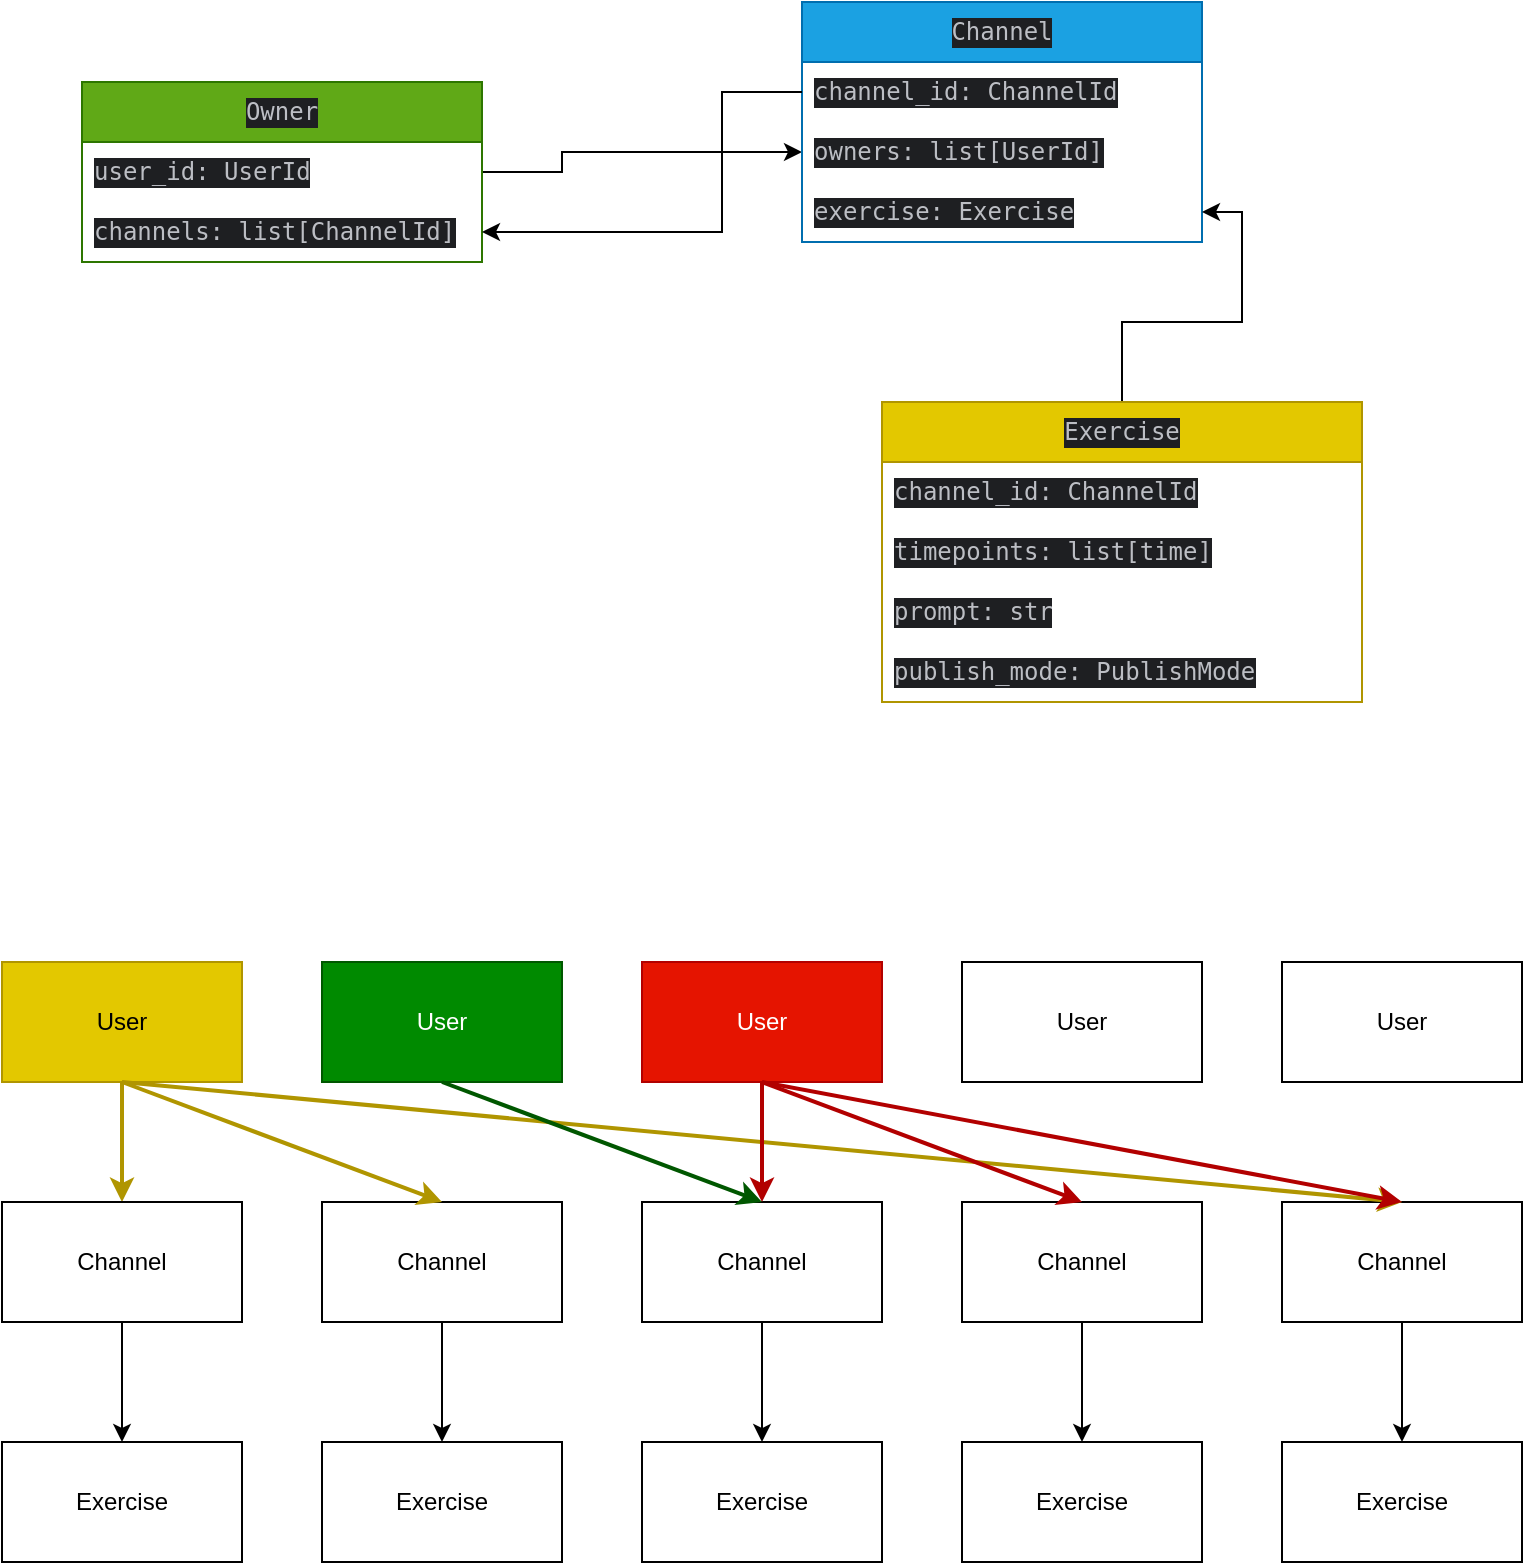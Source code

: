 <mxfile version="21.5.2" type="github" pages="2">
  <diagram name="Страница 1" id="yXr0mR93wVBfhwKuN5HS">
    <mxGraphModel dx="1674" dy="796" grid="1" gridSize="10" guides="1" tooltips="1" connect="1" arrows="1" fold="1" page="1" pageScale="1" pageWidth="850" pageHeight="1100" math="0" shadow="0">
      <root>
        <mxCell id="0" />
        <mxCell id="1" parent="0" />
        <mxCell id="euxqpTEVw3-FXmd7gxR3-10" style="edgeStyle=orthogonalEdgeStyle;rounded=0;orthogonalLoop=1;jettySize=auto;html=1;entryX=0;entryY=0.5;entryDx=0;entryDy=0;" parent="1" source="euxqpTEVw3-FXmd7gxR3-1" target="euxqpTEVw3-FXmd7gxR3-7" edge="1">
          <mxGeometry relative="1" as="geometry">
            <Array as="points">
              <mxPoint x="320" y="125" />
              <mxPoint x="320" y="115" />
            </Array>
          </mxGeometry>
        </mxCell>
        <mxCell id="euxqpTEVw3-FXmd7gxR3-1" value="&lt;div style=&quot;background-color: rgb(30, 31, 34); color: rgb(188, 190, 196); font-family: &amp;quot;JetBrains Mono&amp;quot;, monospace;&quot;&gt;Owner&lt;/div&gt;" style="swimlane;fontStyle=0;childLayout=stackLayout;horizontal=1;startSize=30;horizontalStack=0;resizeParent=1;resizeParentMax=0;resizeLast=0;collapsible=1;marginBottom=0;whiteSpace=wrap;html=1;fillColor=#60a917;fontColor=#ffffff;strokeColor=#2D7600;" parent="1" vertex="1">
          <mxGeometry x="80" y="80" width="200" height="90" as="geometry" />
        </mxCell>
        <mxCell id="euxqpTEVw3-FXmd7gxR3-2" value="&lt;div style=&quot;background-color: rgb(30, 31, 34); color: rgb(188, 190, 196); font-family: &amp;quot;JetBrains Mono&amp;quot;, monospace;&quot;&gt;user_id: UserId&lt;/div&gt;" style="text;strokeColor=none;fillColor=none;align=left;verticalAlign=middle;spacingLeft=4;spacingRight=4;overflow=hidden;points=[[0,0.5],[1,0.5]];portConstraint=eastwest;rotatable=0;whiteSpace=wrap;html=1;" parent="euxqpTEVw3-FXmd7gxR3-1" vertex="1">
          <mxGeometry y="30" width="200" height="30" as="geometry" />
        </mxCell>
        <mxCell id="euxqpTEVw3-FXmd7gxR3-3" value="&lt;div style=&quot;background-color: rgb(30, 31, 34); color: rgb(188, 190, 196); font-family: &amp;quot;JetBrains Mono&amp;quot;, monospace;&quot;&gt;channels: list[ChannelId]&lt;/div&gt;" style="text;strokeColor=none;fillColor=none;align=left;verticalAlign=middle;spacingLeft=4;spacingRight=4;overflow=hidden;points=[[0,0.5],[1,0.5]];portConstraint=eastwest;rotatable=0;whiteSpace=wrap;html=1;" parent="euxqpTEVw3-FXmd7gxR3-1" vertex="1">
          <mxGeometry y="60" width="200" height="30" as="geometry" />
        </mxCell>
        <mxCell id="euxqpTEVw3-FXmd7gxR3-5" value="&lt;div style=&quot;background-color: rgb(30, 31, 34); color: rgb(188, 190, 196); font-family: &amp;quot;JetBrains Mono&amp;quot;, monospace;&quot;&gt;Channel&lt;/div&gt;" style="swimlane;fontStyle=0;childLayout=stackLayout;horizontal=1;startSize=30;horizontalStack=0;resizeParent=1;resizeParentMax=0;resizeLast=0;collapsible=1;marginBottom=0;whiteSpace=wrap;html=1;fillColor=#1ba1e2;fontColor=#ffffff;strokeColor=#006EAF;" parent="1" vertex="1">
          <mxGeometry x="440" y="40" width="200" height="120" as="geometry" />
        </mxCell>
        <mxCell id="euxqpTEVw3-FXmd7gxR3-6" value="&lt;div style=&quot;background-color: rgb(30, 31, 34); color: rgb(188, 190, 196); font-family: &amp;quot;JetBrains Mono&amp;quot;, monospace;&quot;&gt;channel_id: ChannelId&lt;/div&gt;" style="text;strokeColor=none;fillColor=none;align=left;verticalAlign=middle;spacingLeft=4;spacingRight=4;overflow=hidden;points=[[0,0.5],[1,0.5]];portConstraint=eastwest;rotatable=0;whiteSpace=wrap;html=1;" parent="euxqpTEVw3-FXmd7gxR3-5" vertex="1">
          <mxGeometry y="30" width="200" height="30" as="geometry" />
        </mxCell>
        <mxCell id="euxqpTEVw3-FXmd7gxR3-7" value="&lt;div style=&quot;background-color: rgb(30, 31, 34); color: rgb(188, 190, 196); font-family: &amp;quot;JetBrains Mono&amp;quot;, monospace;&quot;&gt;owners: list[UserId]&lt;/div&gt;" style="text;strokeColor=none;fillColor=none;align=left;verticalAlign=middle;spacingLeft=4;spacingRight=4;overflow=hidden;points=[[0,0.5],[1,0.5]];portConstraint=eastwest;rotatable=0;whiteSpace=wrap;html=1;" parent="euxqpTEVw3-FXmd7gxR3-5" vertex="1">
          <mxGeometry y="60" width="200" height="30" as="geometry" />
        </mxCell>
        <mxCell id="euxqpTEVw3-FXmd7gxR3-8" value="&lt;div style=&quot;background-color: rgb(30, 31, 34); color: rgb(188, 190, 196); font-family: &amp;quot;JetBrains Mono&amp;quot;, monospace;&quot;&gt;exercise: Exercise&lt;/div&gt;" style="text;strokeColor=none;fillColor=none;align=left;verticalAlign=middle;spacingLeft=4;spacingRight=4;overflow=hidden;points=[[0,0.5],[1,0.5]];portConstraint=eastwest;rotatable=0;whiteSpace=wrap;html=1;" parent="euxqpTEVw3-FXmd7gxR3-5" vertex="1">
          <mxGeometry y="90" width="200" height="30" as="geometry" />
        </mxCell>
        <mxCell id="euxqpTEVw3-FXmd7gxR3-11" style="edgeStyle=orthogonalEdgeStyle;rounded=0;orthogonalLoop=1;jettySize=auto;html=1;entryX=1;entryY=0.5;entryDx=0;entryDy=0;exitX=0;exitY=0.5;exitDx=0;exitDy=0;" parent="1" source="euxqpTEVw3-FXmd7gxR3-6" target="euxqpTEVw3-FXmd7gxR3-3" edge="1">
          <mxGeometry relative="1" as="geometry">
            <Array as="points">
              <mxPoint x="400" y="85" />
              <mxPoint x="400" y="155" />
            </Array>
          </mxGeometry>
        </mxCell>
        <mxCell id="euxqpTEVw3-FXmd7gxR3-18" style="edgeStyle=orthogonalEdgeStyle;rounded=0;orthogonalLoop=1;jettySize=auto;html=1;entryX=1;entryY=0.5;entryDx=0;entryDy=0;" parent="1" source="euxqpTEVw3-FXmd7gxR3-12" target="euxqpTEVw3-FXmd7gxR3-8" edge="1">
          <mxGeometry relative="1" as="geometry" />
        </mxCell>
        <mxCell id="euxqpTEVw3-FXmd7gxR3-12" value="&lt;div style=&quot;background-color: rgb(30, 31, 34); color: rgb(188, 190, 196); font-family: &amp;quot;JetBrains Mono&amp;quot;, monospace;&quot;&gt;Exercise&lt;/div&gt;" style="swimlane;fontStyle=0;childLayout=stackLayout;horizontal=1;startSize=30;horizontalStack=0;resizeParent=1;resizeParentMax=0;resizeLast=0;collapsible=1;marginBottom=0;whiteSpace=wrap;html=1;fillColor=#e3c800;fontColor=#000000;strokeColor=#B09500;" parent="1" vertex="1">
          <mxGeometry x="480" y="240" width="240" height="150" as="geometry" />
        </mxCell>
        <mxCell id="euxqpTEVw3-FXmd7gxR3-13" value="&lt;div style=&quot;background-color: rgb(30, 31, 34); color: rgb(188, 190, 196); font-family: &amp;quot;JetBrains Mono&amp;quot;, monospace;&quot;&gt;channel_id: ChannelId&lt;/div&gt;" style="text;strokeColor=none;fillColor=none;align=left;verticalAlign=middle;spacingLeft=4;spacingRight=4;overflow=hidden;points=[[0,0.5],[1,0.5]];portConstraint=eastwest;rotatable=0;whiteSpace=wrap;html=1;" parent="euxqpTEVw3-FXmd7gxR3-12" vertex="1">
          <mxGeometry y="30" width="240" height="30" as="geometry" />
        </mxCell>
        <mxCell id="euxqpTEVw3-FXmd7gxR3-14" value="&lt;div style=&quot;background-color: rgb(30, 31, 34); color: rgb(188, 190, 196); font-family: &amp;quot;JetBrains Mono&amp;quot;, monospace;&quot;&gt;timepoints: list[time]&lt;/div&gt;" style="text;strokeColor=none;fillColor=none;align=left;verticalAlign=middle;spacingLeft=4;spacingRight=4;overflow=hidden;points=[[0,0.5],[1,0.5]];portConstraint=eastwest;rotatable=0;whiteSpace=wrap;html=1;" parent="euxqpTEVw3-FXmd7gxR3-12" vertex="1">
          <mxGeometry y="60" width="240" height="30" as="geometry" />
        </mxCell>
        <mxCell id="euxqpTEVw3-FXmd7gxR3-15" value="&lt;div style=&quot;background-color: rgb(30, 31, 34); color: rgb(188, 190, 196); font-family: &amp;quot;JetBrains Mono&amp;quot;, monospace;&quot;&gt;prompt: str&lt;/div&gt;" style="text;strokeColor=none;fillColor=none;align=left;verticalAlign=middle;spacingLeft=4;spacingRight=4;overflow=hidden;points=[[0,0.5],[1,0.5]];portConstraint=eastwest;rotatable=0;whiteSpace=wrap;html=1;" parent="euxqpTEVw3-FXmd7gxR3-12" vertex="1">
          <mxGeometry y="90" width="240" height="30" as="geometry" />
        </mxCell>
        <mxCell id="euxqpTEVw3-FXmd7gxR3-16" value="&lt;div style=&quot;background-color: rgb(30, 31, 34); color: rgb(188, 190, 196); font-family: &amp;quot;JetBrains Mono&amp;quot;, monospace;&quot;&gt;&lt;div style=&quot;&quot;&gt;publish_mode: PublishMode&lt;/div&gt;&lt;/div&gt;" style="text;strokeColor=none;fillColor=none;align=left;verticalAlign=middle;spacingLeft=4;spacingRight=4;overflow=hidden;points=[[0,0.5],[1,0.5]];portConstraint=eastwest;rotatable=0;whiteSpace=wrap;html=1;" parent="euxqpTEVw3-FXmd7gxR3-12" vertex="1">
          <mxGeometry y="120" width="240" height="30" as="geometry" />
        </mxCell>
        <mxCell id="euxqpTEVw3-FXmd7gxR3-40" style="edgeStyle=orthogonalEdgeStyle;rounded=0;orthogonalLoop=1;jettySize=auto;html=1;entryX=0.5;entryY=0;entryDx=0;entryDy=0;strokeWidth=2;fillColor=#e3c800;strokeColor=#B09500;" parent="1" source="euxqpTEVw3-FXmd7gxR3-19" target="euxqpTEVw3-FXmd7gxR3-24" edge="1">
          <mxGeometry relative="1" as="geometry" />
        </mxCell>
        <mxCell id="euxqpTEVw3-FXmd7gxR3-19" value="User" style="rounded=0;whiteSpace=wrap;html=1;fillColor=#e3c800;fontColor=#000000;strokeColor=#B09500;" parent="1" vertex="1">
          <mxGeometry x="40" y="520" width="120" height="60" as="geometry" />
        </mxCell>
        <mxCell id="euxqpTEVw3-FXmd7gxR3-20" value="User" style="rounded=0;whiteSpace=wrap;html=1;fillColor=#008a00;fontColor=#ffffff;strokeColor=#005700;" parent="1" vertex="1">
          <mxGeometry x="200" y="520" width="120" height="60" as="geometry" />
        </mxCell>
        <mxCell id="euxqpTEVw3-FXmd7gxR3-21" value="User" style="rounded=0;whiteSpace=wrap;html=1;fillColor=#e51400;fontColor=#ffffff;strokeColor=#B20000;" parent="1" vertex="1">
          <mxGeometry x="360" y="520" width="120" height="60" as="geometry" />
        </mxCell>
        <mxCell id="euxqpTEVw3-FXmd7gxR3-22" value="User" style="rounded=0;whiteSpace=wrap;html=1;" parent="1" vertex="1">
          <mxGeometry x="680" y="520" width="120" height="60" as="geometry" />
        </mxCell>
        <mxCell id="euxqpTEVw3-FXmd7gxR3-23" value="User" style="rounded=0;whiteSpace=wrap;html=1;" parent="1" vertex="1">
          <mxGeometry x="520" y="520" width="120" height="60" as="geometry" />
        </mxCell>
        <mxCell id="euxqpTEVw3-FXmd7gxR3-30" style="edgeStyle=orthogonalEdgeStyle;rounded=0;orthogonalLoop=1;jettySize=auto;html=1;entryX=0.5;entryY=0;entryDx=0;entryDy=0;" parent="1" source="euxqpTEVw3-FXmd7gxR3-24" target="euxqpTEVw3-FXmd7gxR3-29" edge="1">
          <mxGeometry relative="1" as="geometry" />
        </mxCell>
        <mxCell id="euxqpTEVw3-FXmd7gxR3-24" value="Channel" style="rounded=0;whiteSpace=wrap;html=1;" parent="1" vertex="1">
          <mxGeometry x="40" y="640" width="120" height="60" as="geometry" />
        </mxCell>
        <mxCell id="euxqpTEVw3-FXmd7gxR3-35" style="edgeStyle=orthogonalEdgeStyle;rounded=0;orthogonalLoop=1;jettySize=auto;html=1;entryX=0.5;entryY=0;entryDx=0;entryDy=0;" parent="1" source="euxqpTEVw3-FXmd7gxR3-25" target="euxqpTEVw3-FXmd7gxR3-31" edge="1">
          <mxGeometry relative="1" as="geometry" />
        </mxCell>
        <mxCell id="euxqpTEVw3-FXmd7gxR3-25" value="Channel" style="rounded=0;whiteSpace=wrap;html=1;" parent="1" vertex="1">
          <mxGeometry x="200" y="640" width="120" height="60" as="geometry" />
        </mxCell>
        <mxCell id="euxqpTEVw3-FXmd7gxR3-36" style="edgeStyle=orthogonalEdgeStyle;rounded=0;orthogonalLoop=1;jettySize=auto;html=1;entryX=0.5;entryY=0;entryDx=0;entryDy=0;" parent="1" source="euxqpTEVw3-FXmd7gxR3-26" target="euxqpTEVw3-FXmd7gxR3-32" edge="1">
          <mxGeometry relative="1" as="geometry" />
        </mxCell>
        <mxCell id="euxqpTEVw3-FXmd7gxR3-26" value="Channel" style="rounded=0;whiteSpace=wrap;html=1;" parent="1" vertex="1">
          <mxGeometry x="360" y="640" width="120" height="60" as="geometry" />
        </mxCell>
        <mxCell id="euxqpTEVw3-FXmd7gxR3-38" style="edgeStyle=orthogonalEdgeStyle;rounded=0;orthogonalLoop=1;jettySize=auto;html=1;entryX=0.5;entryY=0;entryDx=0;entryDy=0;" parent="1" source="euxqpTEVw3-FXmd7gxR3-27" target="euxqpTEVw3-FXmd7gxR3-34" edge="1">
          <mxGeometry relative="1" as="geometry" />
        </mxCell>
        <mxCell id="euxqpTEVw3-FXmd7gxR3-27" value="Channel" style="rounded=0;whiteSpace=wrap;html=1;" parent="1" vertex="1">
          <mxGeometry x="680" y="640" width="120" height="60" as="geometry" />
        </mxCell>
        <mxCell id="euxqpTEVw3-FXmd7gxR3-37" style="edgeStyle=orthogonalEdgeStyle;rounded=0;orthogonalLoop=1;jettySize=auto;html=1;entryX=0.5;entryY=0;entryDx=0;entryDy=0;" parent="1" source="euxqpTEVw3-FXmd7gxR3-28" target="euxqpTEVw3-FXmd7gxR3-33" edge="1">
          <mxGeometry relative="1" as="geometry" />
        </mxCell>
        <mxCell id="euxqpTEVw3-FXmd7gxR3-28" value="Channel" style="rounded=0;whiteSpace=wrap;html=1;" parent="1" vertex="1">
          <mxGeometry x="520" y="640" width="120" height="60" as="geometry" />
        </mxCell>
        <mxCell id="euxqpTEVw3-FXmd7gxR3-29" value="Exercise" style="rounded=0;whiteSpace=wrap;html=1;" parent="1" vertex="1">
          <mxGeometry x="40" y="760" width="120" height="60" as="geometry" />
        </mxCell>
        <mxCell id="euxqpTEVw3-FXmd7gxR3-31" value="Exercise" style="rounded=0;whiteSpace=wrap;html=1;" parent="1" vertex="1">
          <mxGeometry x="200" y="760" width="120" height="60" as="geometry" />
        </mxCell>
        <mxCell id="euxqpTEVw3-FXmd7gxR3-32" value="Exercise" style="rounded=0;whiteSpace=wrap;html=1;" parent="1" vertex="1">
          <mxGeometry x="360" y="760" width="120" height="60" as="geometry" />
        </mxCell>
        <mxCell id="euxqpTEVw3-FXmd7gxR3-33" value="Exercise" style="rounded=0;whiteSpace=wrap;html=1;" parent="1" vertex="1">
          <mxGeometry x="520" y="760" width="120" height="60" as="geometry" />
        </mxCell>
        <mxCell id="euxqpTEVw3-FXmd7gxR3-34" value="Exercise" style="rounded=0;whiteSpace=wrap;html=1;" parent="1" vertex="1">
          <mxGeometry x="680" y="760" width="120" height="60" as="geometry" />
        </mxCell>
        <mxCell id="euxqpTEVw3-FXmd7gxR3-41" value="" style="endArrow=classic;html=1;rounded=0;exitX=0.5;exitY=1;exitDx=0;exitDy=0;entryX=0.5;entryY=0;entryDx=0;entryDy=0;strokeWidth=2;fillColor=#e3c800;strokeColor=#B09500;" parent="1" source="euxqpTEVw3-FXmd7gxR3-19" target="euxqpTEVw3-FXmd7gxR3-25" edge="1">
          <mxGeometry width="50" height="50" relative="1" as="geometry">
            <mxPoint x="140" y="580" as="sourcePoint" />
            <mxPoint x="190" y="530" as="targetPoint" />
          </mxGeometry>
        </mxCell>
        <mxCell id="euxqpTEVw3-FXmd7gxR3-43" value="" style="endArrow=classic;html=1;rounded=0;exitX=0.5;exitY=1;exitDx=0;exitDy=0;entryX=0.5;entryY=0;entryDx=0;entryDy=0;strokeWidth=2;fillColor=#e3c800;strokeColor=#B09500;" parent="1" source="euxqpTEVw3-FXmd7gxR3-19" target="euxqpTEVw3-FXmd7gxR3-27" edge="1">
          <mxGeometry width="50" height="50" relative="1" as="geometry">
            <mxPoint x="120" y="600" as="sourcePoint" />
            <mxPoint x="280" y="660" as="targetPoint" />
          </mxGeometry>
        </mxCell>
        <mxCell id="euxqpTEVw3-FXmd7gxR3-44" value="" style="endArrow=classic;html=1;rounded=0;exitX=0.5;exitY=1;exitDx=0;exitDy=0;entryX=0.5;entryY=0;entryDx=0;entryDy=0;fillColor=#e51400;strokeColor=#B20000;strokeWidth=2;" parent="1" source="euxqpTEVw3-FXmd7gxR3-21" target="euxqpTEVw3-FXmd7gxR3-27" edge="1">
          <mxGeometry width="50" height="50" relative="1" as="geometry">
            <mxPoint x="130" y="610" as="sourcePoint" />
            <mxPoint x="290" y="670" as="targetPoint" />
          </mxGeometry>
        </mxCell>
        <mxCell id="euxqpTEVw3-FXmd7gxR3-45" value="" style="endArrow=classic;html=1;rounded=0;exitX=0.5;exitY=1;exitDx=0;exitDy=0;entryX=0.5;entryY=0;entryDx=0;entryDy=0;fillColor=#e51400;strokeColor=#B20000;strokeWidth=2;" parent="1" source="euxqpTEVw3-FXmd7gxR3-21" target="euxqpTEVw3-FXmd7gxR3-26" edge="1">
          <mxGeometry width="50" height="50" relative="1" as="geometry">
            <mxPoint x="140" y="620" as="sourcePoint" />
            <mxPoint x="300" y="680" as="targetPoint" />
          </mxGeometry>
        </mxCell>
        <mxCell id="euxqpTEVw3-FXmd7gxR3-46" value="" style="endArrow=classic;html=1;rounded=0;exitX=0.5;exitY=1;exitDx=0;exitDy=0;entryX=0.5;entryY=0;entryDx=0;entryDy=0;fillColor=#e51400;strokeColor=#B20000;strokeWidth=2;" parent="1" source="euxqpTEVw3-FXmd7gxR3-21" target="euxqpTEVw3-FXmd7gxR3-28" edge="1">
          <mxGeometry width="50" height="50" relative="1" as="geometry">
            <mxPoint x="150" y="630" as="sourcePoint" />
            <mxPoint x="310" y="690" as="targetPoint" />
          </mxGeometry>
        </mxCell>
        <mxCell id="euxqpTEVw3-FXmd7gxR3-47" value="" style="endArrow=classic;html=1;rounded=0;exitX=0.5;exitY=1;exitDx=0;exitDy=0;entryX=0.5;entryY=0;entryDx=0;entryDy=0;fillColor=#008a00;strokeColor=#005700;strokeWidth=2;" parent="1" source="euxqpTEVw3-FXmd7gxR3-20" target="euxqpTEVw3-FXmd7gxR3-26" edge="1">
          <mxGeometry width="50" height="50" relative="1" as="geometry">
            <mxPoint x="160" y="640" as="sourcePoint" />
            <mxPoint x="320" y="700" as="targetPoint" />
          </mxGeometry>
        </mxCell>
      </root>
    </mxGraphModel>
  </diagram>
  <diagram id="OeMERa49ZhtWjN4tXikQ" name="database cheme">
    <mxGraphModel dx="1674" dy="796" grid="1" gridSize="10" guides="1" tooltips="1" connect="1" arrows="1" fold="1" page="1" pageScale="1" pageWidth="850" pageHeight="1100" math="0" shadow="0">
      <root>
        <mxCell id="0" />
        <mxCell id="1" parent="0" />
        <mxCell id="Ik7uX62AWoHoXM00Uesm-1" value="Table" style="shape=table;startSize=30;container=1;collapsible=1;childLayout=tableLayout;fixedRows=1;rowLines=0;fontStyle=1;align=center;resizeLast=1;html=1;" vertex="1" parent="1">
          <mxGeometry x="40" y="40" width="180" height="150" as="geometry" />
        </mxCell>
        <mxCell id="Ik7uX62AWoHoXM00Uesm-2" value="" style="shape=tableRow;horizontal=0;startSize=0;swimlaneHead=0;swimlaneBody=0;fillColor=none;collapsible=0;dropTarget=0;points=[[0,0.5],[1,0.5]];portConstraint=eastwest;top=0;left=0;right=0;bottom=1;" vertex="1" parent="Ik7uX62AWoHoXM00Uesm-1">
          <mxGeometry y="30" width="180" height="30" as="geometry" />
        </mxCell>
        <mxCell id="Ik7uX62AWoHoXM00Uesm-3" value="PK" style="shape=partialRectangle;connectable=0;fillColor=none;top=0;left=0;bottom=0;right=0;fontStyle=1;overflow=hidden;whiteSpace=wrap;html=1;" vertex="1" parent="Ik7uX62AWoHoXM00Uesm-2">
          <mxGeometry width="30" height="30" as="geometry">
            <mxRectangle width="30" height="30" as="alternateBounds" />
          </mxGeometry>
        </mxCell>
        <mxCell id="Ik7uX62AWoHoXM00Uesm-4" value="UniqueID" style="shape=partialRectangle;connectable=0;fillColor=none;top=0;left=0;bottom=0;right=0;align=left;spacingLeft=6;fontStyle=5;overflow=hidden;whiteSpace=wrap;html=1;" vertex="1" parent="Ik7uX62AWoHoXM00Uesm-2">
          <mxGeometry x="30" width="150" height="30" as="geometry">
            <mxRectangle width="150" height="30" as="alternateBounds" />
          </mxGeometry>
        </mxCell>
        <mxCell id="Ik7uX62AWoHoXM00Uesm-5" value="" style="shape=tableRow;horizontal=0;startSize=0;swimlaneHead=0;swimlaneBody=0;fillColor=none;collapsible=0;dropTarget=0;points=[[0,0.5],[1,0.5]];portConstraint=eastwest;top=0;left=0;right=0;bottom=0;" vertex="1" parent="Ik7uX62AWoHoXM00Uesm-1">
          <mxGeometry y="60" width="180" height="30" as="geometry" />
        </mxCell>
        <mxCell id="Ik7uX62AWoHoXM00Uesm-6" value="" style="shape=partialRectangle;connectable=0;fillColor=none;top=0;left=0;bottom=0;right=0;editable=1;overflow=hidden;whiteSpace=wrap;html=1;" vertex="1" parent="Ik7uX62AWoHoXM00Uesm-5">
          <mxGeometry width="30" height="30" as="geometry">
            <mxRectangle width="30" height="30" as="alternateBounds" />
          </mxGeometry>
        </mxCell>
        <mxCell id="Ik7uX62AWoHoXM00Uesm-7" value="user_id: UserId" style="shape=partialRectangle;connectable=0;fillColor=none;top=0;left=0;bottom=0;right=0;align=left;spacingLeft=6;overflow=hidden;whiteSpace=wrap;html=1;" vertex="1" parent="Ik7uX62AWoHoXM00Uesm-5">
          <mxGeometry x="30" width="150" height="30" as="geometry">
            <mxRectangle width="150" height="30" as="alternateBounds" />
          </mxGeometry>
        </mxCell>
        <mxCell id="Ik7uX62AWoHoXM00Uesm-8" value="" style="shape=tableRow;horizontal=0;startSize=0;swimlaneHead=0;swimlaneBody=0;fillColor=none;collapsible=0;dropTarget=0;points=[[0,0.5],[1,0.5]];portConstraint=eastwest;top=0;left=0;right=0;bottom=0;" vertex="1" parent="Ik7uX62AWoHoXM00Uesm-1">
          <mxGeometry y="90" width="180" height="30" as="geometry" />
        </mxCell>
        <mxCell id="Ik7uX62AWoHoXM00Uesm-9" value="" style="shape=partialRectangle;connectable=0;fillColor=none;top=0;left=0;bottom=0;right=0;editable=1;overflow=hidden;whiteSpace=wrap;html=1;" vertex="1" parent="Ik7uX62AWoHoXM00Uesm-8">
          <mxGeometry width="30" height="30" as="geometry">
            <mxRectangle width="30" height="30" as="alternateBounds" />
          </mxGeometry>
        </mxCell>
        <mxCell id="Ik7uX62AWoHoXM00Uesm-10" value="channel_id: ChannelId" style="shape=partialRectangle;connectable=0;fillColor=none;top=0;left=0;bottom=0;right=0;align=left;spacingLeft=6;overflow=hidden;whiteSpace=wrap;html=1;" vertex="1" parent="Ik7uX62AWoHoXM00Uesm-8">
          <mxGeometry x="30" width="150" height="30" as="geometry">
            <mxRectangle width="150" height="30" as="alternateBounds" />
          </mxGeometry>
        </mxCell>
        <mxCell id="Ik7uX62AWoHoXM00Uesm-11" value="" style="shape=tableRow;horizontal=0;startSize=0;swimlaneHead=0;swimlaneBody=0;fillColor=none;collapsible=0;dropTarget=0;points=[[0,0.5],[1,0.5]];portConstraint=eastwest;top=0;left=0;right=0;bottom=0;" vertex="1" parent="Ik7uX62AWoHoXM00Uesm-1">
          <mxGeometry y="120" width="180" height="30" as="geometry" />
        </mxCell>
        <mxCell id="Ik7uX62AWoHoXM00Uesm-12" value="" style="shape=partialRectangle;connectable=0;fillColor=none;top=0;left=0;bottom=0;right=0;editable=1;overflow=hidden;whiteSpace=wrap;html=1;" vertex="1" parent="Ik7uX62AWoHoXM00Uesm-11">
          <mxGeometry width="30" height="30" as="geometry">
            <mxRectangle width="30" height="30" as="alternateBounds" />
          </mxGeometry>
        </mxCell>
        <mxCell id="Ik7uX62AWoHoXM00Uesm-13" value="" style="shape=partialRectangle;connectable=0;fillColor=none;top=0;left=0;bottom=0;right=0;align=left;spacingLeft=6;overflow=hidden;whiteSpace=wrap;html=1;" vertex="1" parent="Ik7uX62AWoHoXM00Uesm-11">
          <mxGeometry x="30" width="150" height="30" as="geometry">
            <mxRectangle width="150" height="30" as="alternateBounds" />
          </mxGeometry>
        </mxCell>
        <mxCell id="CGs_I2XvpzsE26CTWUJn-3" style="edgeStyle=orthogonalEdgeStyle;rounded=0;orthogonalLoop=1;jettySize=auto;html=1;entryX=1;entryY=0.5;entryDx=0;entryDy=0;" edge="1" parent="1" source="vCKsfwpv1Wm4LngmSRjM-1" target="Ik7uX62AWoHoXM00Uesm-8">
          <mxGeometry relative="1" as="geometry" />
        </mxCell>
        <mxCell id="vCKsfwpv1Wm4LngmSRjM-1" value="Exercise" style="shape=table;startSize=30;container=1;collapsible=1;childLayout=tableLayout;fixedRows=1;rowLines=0;fontStyle=1;align=center;resizeLast=1;html=1;" vertex="1" parent="1">
          <mxGeometry x="320" y="40" width="240" height="150" as="geometry" />
        </mxCell>
        <mxCell id="vCKsfwpv1Wm4LngmSRjM-2" value="" style="shape=tableRow;horizontal=0;startSize=0;swimlaneHead=0;swimlaneBody=0;fillColor=none;collapsible=0;dropTarget=0;points=[[0,0.5],[1,0.5]];portConstraint=eastwest;top=0;left=0;right=0;bottom=1;" vertex="1" parent="vCKsfwpv1Wm4LngmSRjM-1">
          <mxGeometry y="30" width="240" height="30" as="geometry" />
        </mxCell>
        <mxCell id="vCKsfwpv1Wm4LngmSRjM-3" value="PK" style="shape=partialRectangle;connectable=0;fillColor=none;top=0;left=0;bottom=0;right=0;fontStyle=1;overflow=hidden;whiteSpace=wrap;html=1;" vertex="1" parent="vCKsfwpv1Wm4LngmSRjM-2">
          <mxGeometry width="30" height="30" as="geometry">
            <mxRectangle width="30" height="30" as="alternateBounds" />
          </mxGeometry>
        </mxCell>
        <mxCell id="vCKsfwpv1Wm4LngmSRjM-4" value="UniqueID" style="shape=partialRectangle;connectable=0;fillColor=none;top=0;left=0;bottom=0;right=0;align=left;spacingLeft=6;fontStyle=5;overflow=hidden;whiteSpace=wrap;html=1;" vertex="1" parent="vCKsfwpv1Wm4LngmSRjM-2">
          <mxGeometry x="30" width="210" height="30" as="geometry">
            <mxRectangle width="210" height="30" as="alternateBounds" />
          </mxGeometry>
        </mxCell>
        <mxCell id="vCKsfwpv1Wm4LngmSRjM-5" value="" style="shape=tableRow;horizontal=0;startSize=0;swimlaneHead=0;swimlaneBody=0;fillColor=none;collapsible=0;dropTarget=0;points=[[0,0.5],[1,0.5]];portConstraint=eastwest;top=0;left=0;right=0;bottom=0;" vertex="1" parent="vCKsfwpv1Wm4LngmSRjM-1">
          <mxGeometry y="60" width="240" height="30" as="geometry" />
        </mxCell>
        <mxCell id="vCKsfwpv1Wm4LngmSRjM-6" value="" style="shape=partialRectangle;connectable=0;fillColor=none;top=0;left=0;bottom=0;right=0;editable=1;overflow=hidden;whiteSpace=wrap;html=1;" vertex="1" parent="vCKsfwpv1Wm4LngmSRjM-5">
          <mxGeometry width="30" height="30" as="geometry">
            <mxRectangle width="30" height="30" as="alternateBounds" />
          </mxGeometry>
        </mxCell>
        <mxCell id="vCKsfwpv1Wm4LngmSRjM-7" value="channel_id: int" style="shape=partialRectangle;connectable=0;fillColor=none;top=0;left=0;bottom=0;right=0;align=left;spacingLeft=6;overflow=hidden;whiteSpace=wrap;html=1;" vertex="1" parent="vCKsfwpv1Wm4LngmSRjM-5">
          <mxGeometry x="30" width="210" height="30" as="geometry">
            <mxRectangle width="210" height="30" as="alternateBounds" />
          </mxGeometry>
        </mxCell>
        <mxCell id="vCKsfwpv1Wm4LngmSRjM-8" value="" style="shape=tableRow;horizontal=0;startSize=0;swimlaneHead=0;swimlaneBody=0;fillColor=none;collapsible=0;dropTarget=0;points=[[0,0.5],[1,0.5]];portConstraint=eastwest;top=0;left=0;right=0;bottom=0;" vertex="1" parent="vCKsfwpv1Wm4LngmSRjM-1">
          <mxGeometry y="90" width="240" height="30" as="geometry" />
        </mxCell>
        <mxCell id="vCKsfwpv1Wm4LngmSRjM-9" value="" style="shape=partialRectangle;connectable=0;fillColor=none;top=0;left=0;bottom=0;right=0;editable=1;overflow=hidden;whiteSpace=wrap;html=1;" vertex="1" parent="vCKsfwpv1Wm4LngmSRjM-8">
          <mxGeometry width="30" height="30" as="geometry">
            <mxRectangle width="30" height="30" as="alternateBounds" />
          </mxGeometry>
        </mxCell>
        <mxCell id="vCKsfwpv1Wm4LngmSRjM-10" value="prompt: str" style="shape=partialRectangle;connectable=0;fillColor=none;top=0;left=0;bottom=0;right=0;align=left;spacingLeft=6;overflow=hidden;whiteSpace=wrap;html=1;" vertex="1" parent="vCKsfwpv1Wm4LngmSRjM-8">
          <mxGeometry x="30" width="210" height="30" as="geometry">
            <mxRectangle width="210" height="30" as="alternateBounds" />
          </mxGeometry>
        </mxCell>
        <mxCell id="vCKsfwpv1Wm4LngmSRjM-11" value="" style="shape=tableRow;horizontal=0;startSize=0;swimlaneHead=0;swimlaneBody=0;fillColor=none;collapsible=0;dropTarget=0;points=[[0,0.5],[1,0.5]];portConstraint=eastwest;top=0;left=0;right=0;bottom=0;" vertex="1" parent="vCKsfwpv1Wm4LngmSRjM-1">
          <mxGeometry y="120" width="240" height="30" as="geometry" />
        </mxCell>
        <mxCell id="vCKsfwpv1Wm4LngmSRjM-12" value="" style="shape=partialRectangle;connectable=0;fillColor=none;top=0;left=0;bottom=0;right=0;editable=1;overflow=hidden;whiteSpace=wrap;html=1;" vertex="1" parent="vCKsfwpv1Wm4LngmSRjM-11">
          <mxGeometry width="30" height="30" as="geometry">
            <mxRectangle width="30" height="30" as="alternateBounds" />
          </mxGeometry>
        </mxCell>
        <mxCell id="vCKsfwpv1Wm4LngmSRjM-13" value="publish_mode: PublishMode" style="shape=partialRectangle;connectable=0;fillColor=none;top=0;left=0;bottom=0;right=0;align=left;spacingLeft=6;overflow=hidden;whiteSpace=wrap;html=1;" vertex="1" parent="vCKsfwpv1Wm4LngmSRjM-11">
          <mxGeometry x="30" width="210" height="30" as="geometry">
            <mxRectangle width="210" height="30" as="alternateBounds" />
          </mxGeometry>
        </mxCell>
        <mxCell id="ByN07uiSMtUaTCDyk-pe-1" value="PublicationTime" style="shape=table;startSize=30;container=1;collapsible=1;childLayout=tableLayout;fixedRows=1;rowLines=0;fontStyle=1;align=center;resizeLast=1;html=1;" vertex="1" parent="1">
          <mxGeometry x="360" y="280" width="180" height="150" as="geometry" />
        </mxCell>
        <mxCell id="ByN07uiSMtUaTCDyk-pe-2" value="" style="shape=tableRow;horizontal=0;startSize=0;swimlaneHead=0;swimlaneBody=0;fillColor=none;collapsible=0;dropTarget=0;points=[[0,0.5],[1,0.5]];portConstraint=eastwest;top=0;left=0;right=0;bottom=1;" vertex="1" parent="ByN07uiSMtUaTCDyk-pe-1">
          <mxGeometry y="30" width="180" height="30" as="geometry" />
        </mxCell>
        <mxCell id="ByN07uiSMtUaTCDyk-pe-3" value="PK" style="shape=partialRectangle;connectable=0;fillColor=none;top=0;left=0;bottom=0;right=0;fontStyle=1;overflow=hidden;whiteSpace=wrap;html=1;" vertex="1" parent="ByN07uiSMtUaTCDyk-pe-2">
          <mxGeometry width="30" height="30" as="geometry">
            <mxRectangle width="30" height="30" as="alternateBounds" />
          </mxGeometry>
        </mxCell>
        <mxCell id="ByN07uiSMtUaTCDyk-pe-4" value="UniqueID" style="shape=partialRectangle;connectable=0;fillColor=none;top=0;left=0;bottom=0;right=0;align=left;spacingLeft=6;fontStyle=5;overflow=hidden;whiteSpace=wrap;html=1;" vertex="1" parent="ByN07uiSMtUaTCDyk-pe-2">
          <mxGeometry x="30" width="150" height="30" as="geometry">
            <mxRectangle width="150" height="30" as="alternateBounds" />
          </mxGeometry>
        </mxCell>
        <mxCell id="ByN07uiSMtUaTCDyk-pe-5" value="" style="shape=tableRow;horizontal=0;startSize=0;swimlaneHead=0;swimlaneBody=0;fillColor=none;collapsible=0;dropTarget=0;points=[[0,0.5],[1,0.5]];portConstraint=eastwest;top=0;left=0;right=0;bottom=0;" vertex="1" parent="ByN07uiSMtUaTCDyk-pe-1">
          <mxGeometry y="60" width="180" height="30" as="geometry" />
        </mxCell>
        <mxCell id="ByN07uiSMtUaTCDyk-pe-6" value="" style="shape=partialRectangle;connectable=0;fillColor=none;top=0;left=0;bottom=0;right=0;editable=1;overflow=hidden;whiteSpace=wrap;html=1;" vertex="1" parent="ByN07uiSMtUaTCDyk-pe-5">
          <mxGeometry width="30" height="30" as="geometry">
            <mxRectangle width="30" height="30" as="alternateBounds" />
          </mxGeometry>
        </mxCell>
        <mxCell id="ByN07uiSMtUaTCDyk-pe-7" value="exercise_id: int" style="shape=partialRectangle;connectable=0;fillColor=none;top=0;left=0;bottom=0;right=0;align=left;spacingLeft=6;overflow=hidden;whiteSpace=wrap;html=1;" vertex="1" parent="ByN07uiSMtUaTCDyk-pe-5">
          <mxGeometry x="30" width="150" height="30" as="geometry">
            <mxRectangle width="150" height="30" as="alternateBounds" />
          </mxGeometry>
        </mxCell>
        <mxCell id="ByN07uiSMtUaTCDyk-pe-8" value="" style="shape=tableRow;horizontal=0;startSize=0;swimlaneHead=0;swimlaneBody=0;fillColor=none;collapsible=0;dropTarget=0;points=[[0,0.5],[1,0.5]];portConstraint=eastwest;top=0;left=0;right=0;bottom=0;" vertex="1" parent="ByN07uiSMtUaTCDyk-pe-1">
          <mxGeometry y="90" width="180" height="30" as="geometry" />
        </mxCell>
        <mxCell id="ByN07uiSMtUaTCDyk-pe-9" value="" style="shape=partialRectangle;connectable=0;fillColor=none;top=0;left=0;bottom=0;right=0;editable=1;overflow=hidden;whiteSpace=wrap;html=1;" vertex="1" parent="ByN07uiSMtUaTCDyk-pe-8">
          <mxGeometry width="30" height="30" as="geometry">
            <mxRectangle width="30" height="30" as="alternateBounds" />
          </mxGeometry>
        </mxCell>
        <mxCell id="ByN07uiSMtUaTCDyk-pe-10" value="timepoint: time" style="shape=partialRectangle;connectable=0;fillColor=none;top=0;left=0;bottom=0;right=0;align=left;spacingLeft=6;overflow=hidden;whiteSpace=wrap;html=1;" vertex="1" parent="ByN07uiSMtUaTCDyk-pe-8">
          <mxGeometry x="30" width="150" height="30" as="geometry">
            <mxRectangle width="150" height="30" as="alternateBounds" />
          </mxGeometry>
        </mxCell>
        <mxCell id="ByN07uiSMtUaTCDyk-pe-11" value="" style="shape=tableRow;horizontal=0;startSize=0;swimlaneHead=0;swimlaneBody=0;fillColor=none;collapsible=0;dropTarget=0;points=[[0,0.5],[1,0.5]];portConstraint=eastwest;top=0;left=0;right=0;bottom=0;" vertex="1" parent="ByN07uiSMtUaTCDyk-pe-1">
          <mxGeometry y="120" width="180" height="30" as="geometry" />
        </mxCell>
        <mxCell id="ByN07uiSMtUaTCDyk-pe-12" value="" style="shape=partialRectangle;connectable=0;fillColor=none;top=0;left=0;bottom=0;right=0;editable=1;overflow=hidden;whiteSpace=wrap;html=1;" vertex="1" parent="ByN07uiSMtUaTCDyk-pe-11">
          <mxGeometry width="30" height="30" as="geometry">
            <mxRectangle width="30" height="30" as="alternateBounds" />
          </mxGeometry>
        </mxCell>
        <mxCell id="ByN07uiSMtUaTCDyk-pe-13" value="" style="shape=partialRectangle;connectable=0;fillColor=none;top=0;left=0;bottom=0;right=0;align=left;spacingLeft=6;overflow=hidden;whiteSpace=wrap;html=1;" vertex="1" parent="ByN07uiSMtUaTCDyk-pe-11">
          <mxGeometry x="30" width="150" height="30" as="geometry">
            <mxRectangle width="150" height="30" as="alternateBounds" />
          </mxGeometry>
        </mxCell>
        <mxCell id="CGs_I2XvpzsE26CTWUJn-2" style="edgeStyle=orthogonalEdgeStyle;rounded=0;orthogonalLoop=1;jettySize=auto;html=1;entryX=0;entryY=0.5;entryDx=0;entryDy=0;" edge="1" parent="1" source="ByN07uiSMtUaTCDyk-pe-5" target="vCKsfwpv1Wm4LngmSRjM-2">
          <mxGeometry relative="1" as="geometry" />
        </mxCell>
      </root>
    </mxGraphModel>
  </diagram>
</mxfile>
